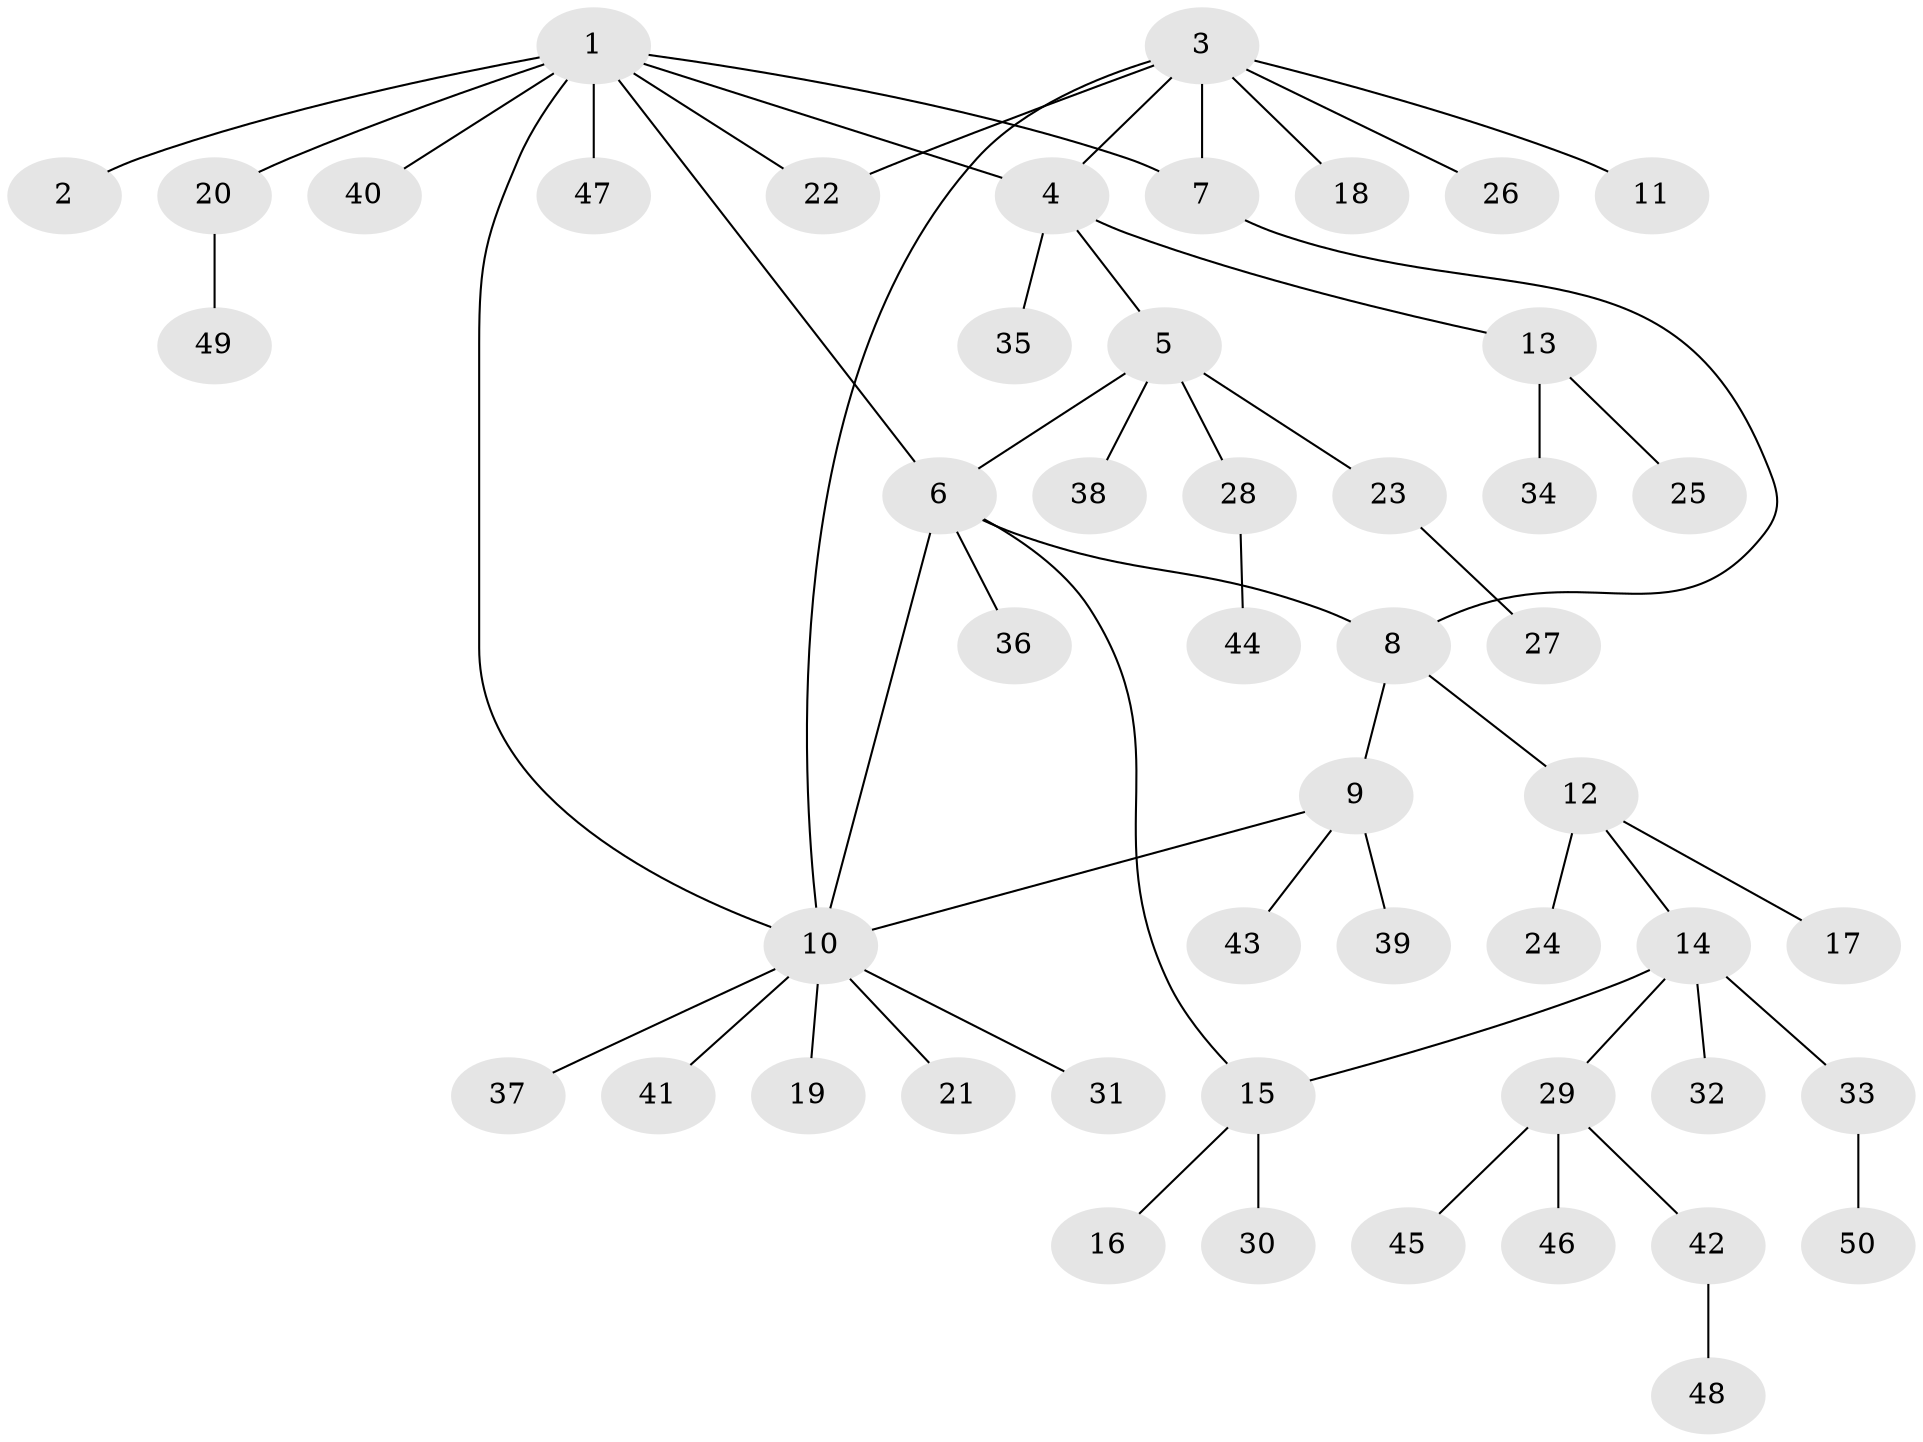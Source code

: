// coarse degree distribution, {5: 0.08, 2: 0.12, 6: 0.04, 1: 0.52, 4: 0.12, 7: 0.08, 3: 0.04}
// Generated by graph-tools (version 1.1) at 2025/37/03/04/25 23:37:50]
// undirected, 50 vertices, 57 edges
graph export_dot {
  node [color=gray90,style=filled];
  1;
  2;
  3;
  4;
  5;
  6;
  7;
  8;
  9;
  10;
  11;
  12;
  13;
  14;
  15;
  16;
  17;
  18;
  19;
  20;
  21;
  22;
  23;
  24;
  25;
  26;
  27;
  28;
  29;
  30;
  31;
  32;
  33;
  34;
  35;
  36;
  37;
  38;
  39;
  40;
  41;
  42;
  43;
  44;
  45;
  46;
  47;
  48;
  49;
  50;
  1 -- 2;
  1 -- 4;
  1 -- 6;
  1 -- 7;
  1 -- 10;
  1 -- 20;
  1 -- 22;
  1 -- 40;
  1 -- 47;
  3 -- 4;
  3 -- 7;
  3 -- 10;
  3 -- 11;
  3 -- 18;
  3 -- 22;
  3 -- 26;
  4 -- 5;
  4 -- 13;
  4 -- 35;
  5 -- 6;
  5 -- 23;
  5 -- 28;
  5 -- 38;
  6 -- 8;
  6 -- 10;
  6 -- 15;
  6 -- 36;
  7 -- 8;
  8 -- 9;
  8 -- 12;
  9 -- 10;
  9 -- 39;
  9 -- 43;
  10 -- 19;
  10 -- 21;
  10 -- 31;
  10 -- 37;
  10 -- 41;
  12 -- 14;
  12 -- 17;
  12 -- 24;
  13 -- 25;
  13 -- 34;
  14 -- 15;
  14 -- 29;
  14 -- 32;
  14 -- 33;
  15 -- 16;
  15 -- 30;
  20 -- 49;
  23 -- 27;
  28 -- 44;
  29 -- 42;
  29 -- 45;
  29 -- 46;
  33 -- 50;
  42 -- 48;
}
